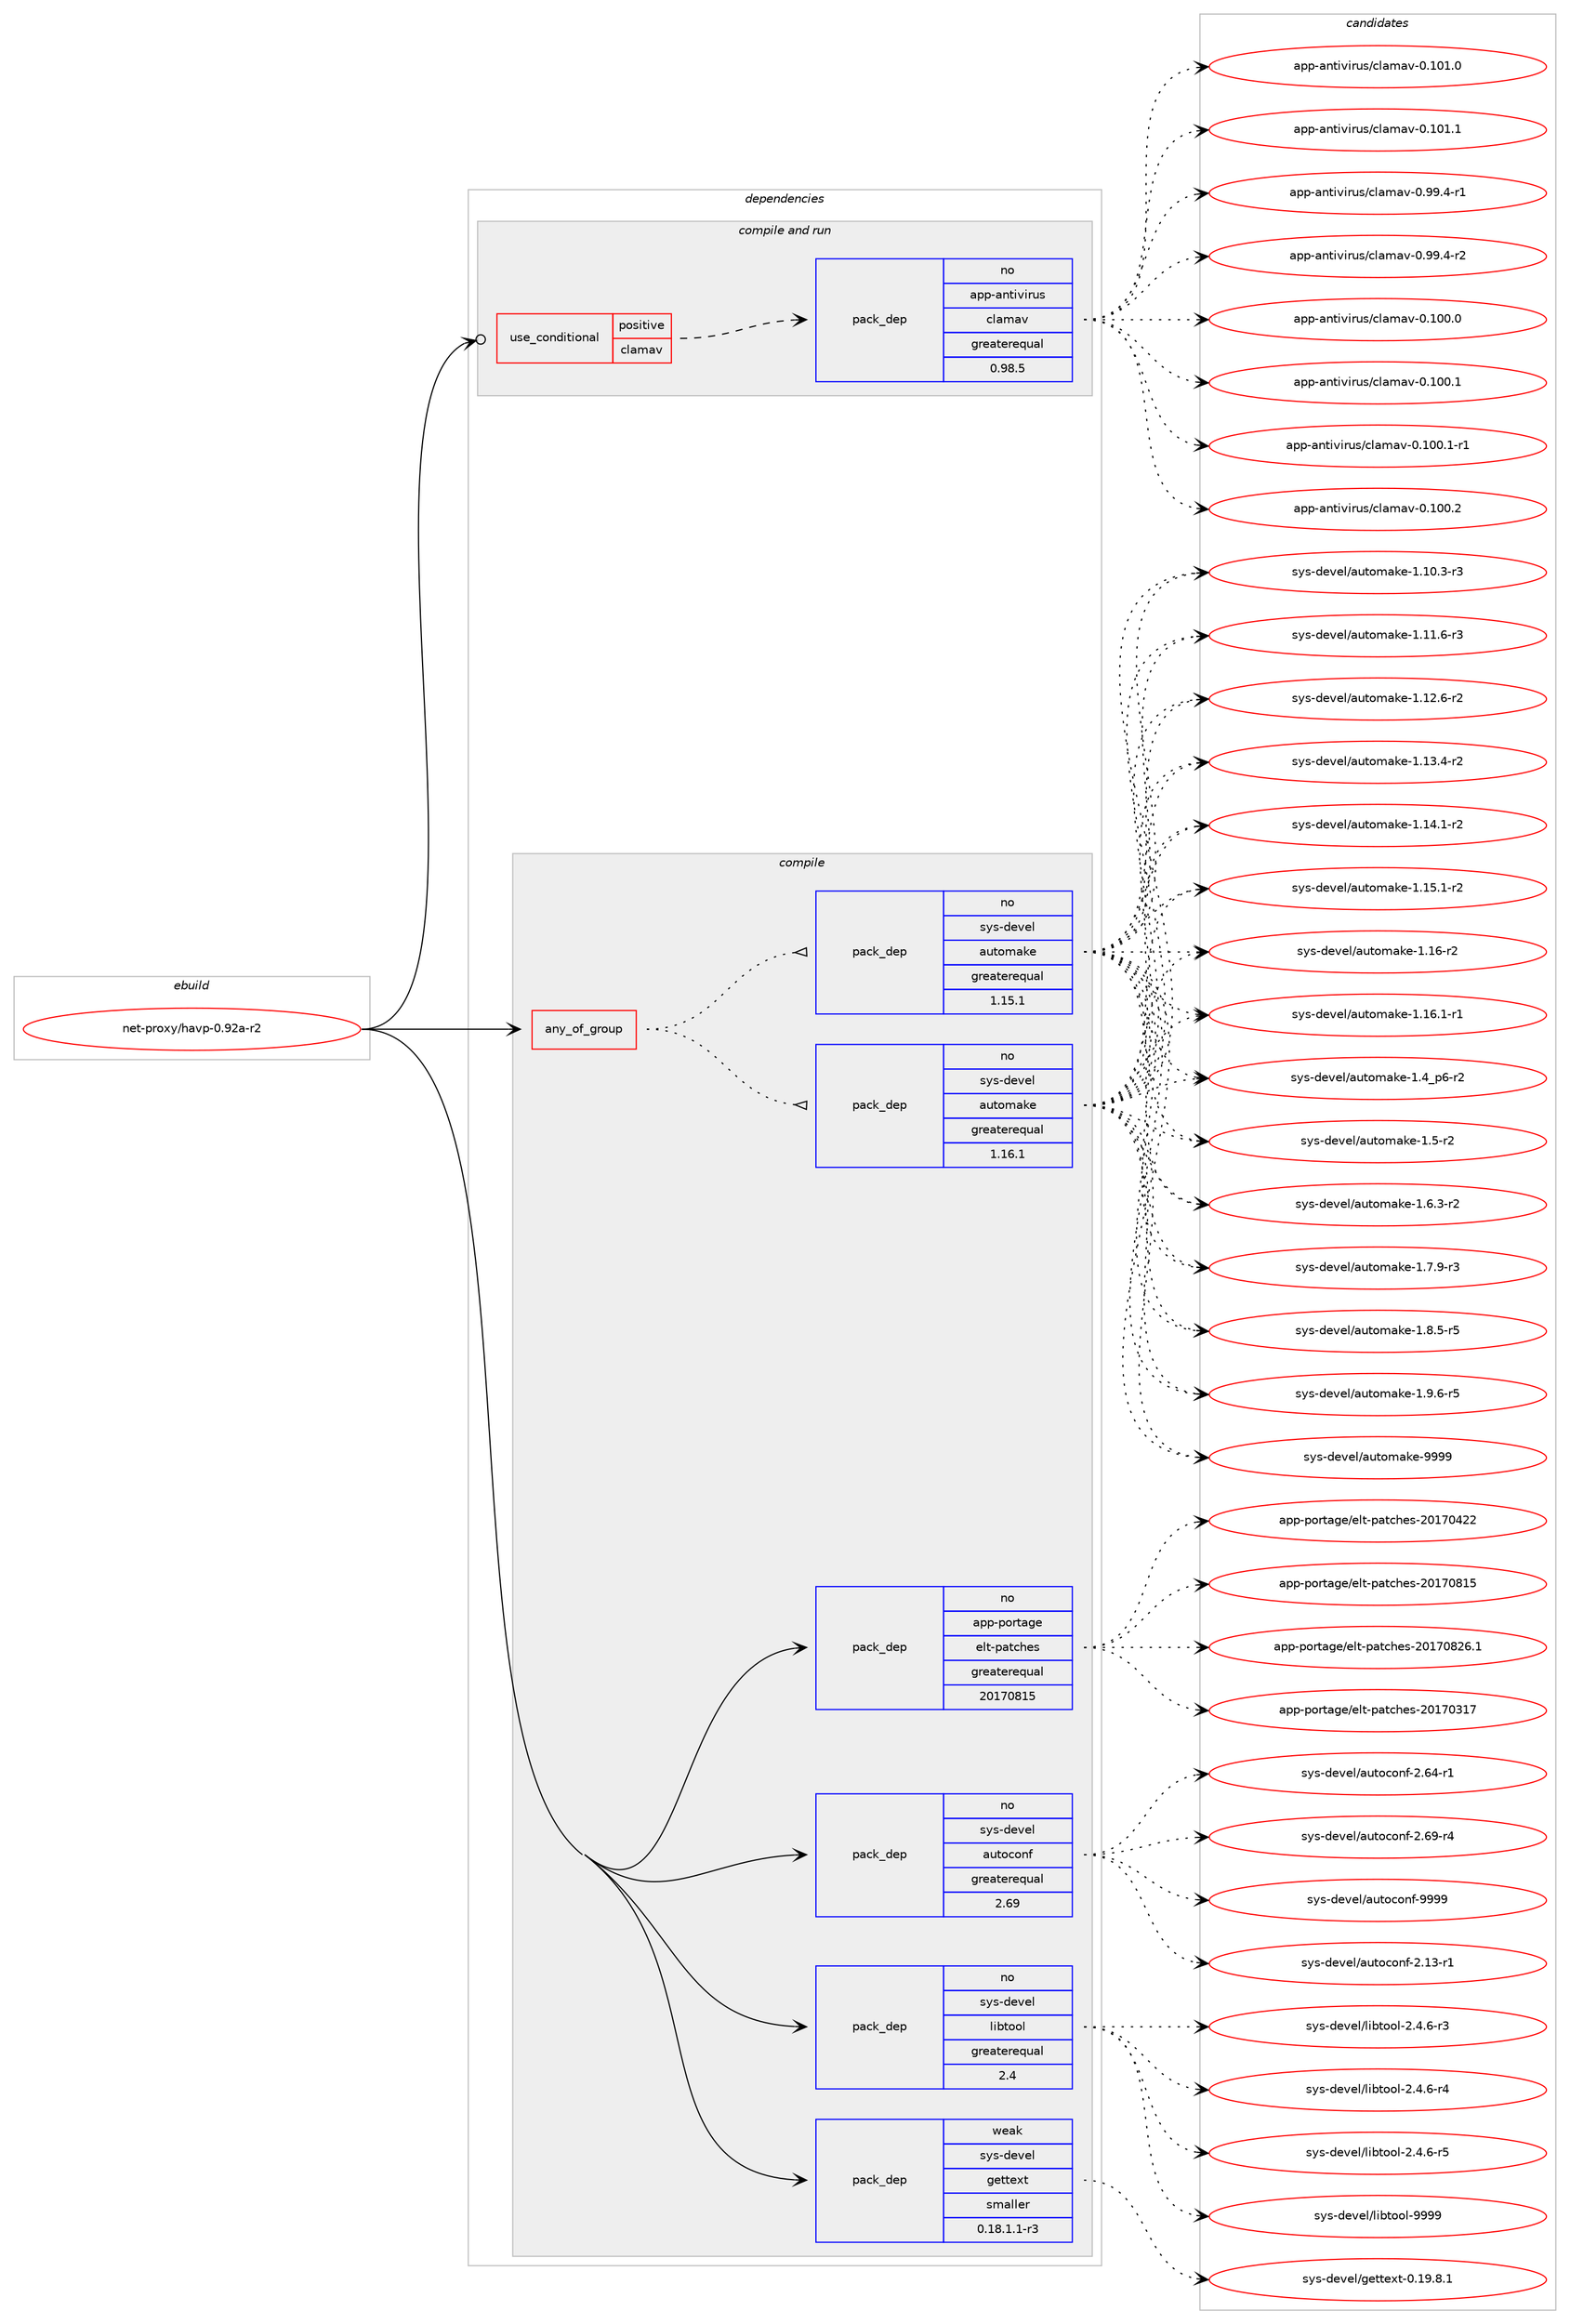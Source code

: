 digraph prolog {

# *************
# Graph options
# *************

newrank=true;
concentrate=true;
compound=true;
graph [rankdir=LR,fontname=Helvetica,fontsize=10,ranksep=1.5];#, ranksep=2.5, nodesep=0.2];
edge  [arrowhead=vee];
node  [fontname=Helvetica,fontsize=10];

# **********
# The ebuild
# **********

subgraph cluster_leftcol {
color=gray;
rank=same;
label=<<i>ebuild</i>>;
id [label="net-proxy/havp-0.92a-r2", color=red, width=4, href="../net-proxy/havp-0.92a-r2.svg"];
}

# ****************
# The dependencies
# ****************

subgraph cluster_midcol {
color=gray;
label=<<i>dependencies</i>>;
subgraph cluster_compile {
fillcolor="#eeeeee";
style=filled;
label=<<i>compile</i>>;
subgraph any26592 {
dependency1677655 [label=<<TABLE BORDER="0" CELLBORDER="1" CELLSPACING="0" CELLPADDING="4"><TR><TD CELLPADDING="10">any_of_group</TD></TR></TABLE>>, shape=none, color=red];subgraph pack1199659 {
dependency1677656 [label=<<TABLE BORDER="0" CELLBORDER="1" CELLSPACING="0" CELLPADDING="4" WIDTH="220"><TR><TD ROWSPAN="6" CELLPADDING="30">pack_dep</TD></TR><TR><TD WIDTH="110">no</TD></TR><TR><TD>sys-devel</TD></TR><TR><TD>automake</TD></TR><TR><TD>greaterequal</TD></TR><TR><TD>1.16.1</TD></TR></TABLE>>, shape=none, color=blue];
}
dependency1677655:e -> dependency1677656:w [weight=20,style="dotted",arrowhead="oinv"];
subgraph pack1199660 {
dependency1677657 [label=<<TABLE BORDER="0" CELLBORDER="1" CELLSPACING="0" CELLPADDING="4" WIDTH="220"><TR><TD ROWSPAN="6" CELLPADDING="30">pack_dep</TD></TR><TR><TD WIDTH="110">no</TD></TR><TR><TD>sys-devel</TD></TR><TR><TD>automake</TD></TR><TR><TD>greaterequal</TD></TR><TR><TD>1.15.1</TD></TR></TABLE>>, shape=none, color=blue];
}
dependency1677655:e -> dependency1677657:w [weight=20,style="dotted",arrowhead="oinv"];
}
id:e -> dependency1677655:w [weight=20,style="solid",arrowhead="vee"];
subgraph pack1199661 {
dependency1677658 [label=<<TABLE BORDER="0" CELLBORDER="1" CELLSPACING="0" CELLPADDING="4" WIDTH="220"><TR><TD ROWSPAN="6" CELLPADDING="30">pack_dep</TD></TR><TR><TD WIDTH="110">no</TD></TR><TR><TD>app-portage</TD></TR><TR><TD>elt-patches</TD></TR><TR><TD>greaterequal</TD></TR><TR><TD>20170815</TD></TR></TABLE>>, shape=none, color=blue];
}
id:e -> dependency1677658:w [weight=20,style="solid",arrowhead="vee"];
subgraph pack1199662 {
dependency1677659 [label=<<TABLE BORDER="0" CELLBORDER="1" CELLSPACING="0" CELLPADDING="4" WIDTH="220"><TR><TD ROWSPAN="6" CELLPADDING="30">pack_dep</TD></TR><TR><TD WIDTH="110">no</TD></TR><TR><TD>sys-devel</TD></TR><TR><TD>autoconf</TD></TR><TR><TD>greaterequal</TD></TR><TR><TD>2.69</TD></TR></TABLE>>, shape=none, color=blue];
}
id:e -> dependency1677659:w [weight=20,style="solid",arrowhead="vee"];
subgraph pack1199663 {
dependency1677660 [label=<<TABLE BORDER="0" CELLBORDER="1" CELLSPACING="0" CELLPADDING="4" WIDTH="220"><TR><TD ROWSPAN="6" CELLPADDING="30">pack_dep</TD></TR><TR><TD WIDTH="110">no</TD></TR><TR><TD>sys-devel</TD></TR><TR><TD>libtool</TD></TR><TR><TD>greaterequal</TD></TR><TR><TD>2.4</TD></TR></TABLE>>, shape=none, color=blue];
}
id:e -> dependency1677660:w [weight=20,style="solid",arrowhead="vee"];
subgraph pack1199664 {
dependency1677661 [label=<<TABLE BORDER="0" CELLBORDER="1" CELLSPACING="0" CELLPADDING="4" WIDTH="220"><TR><TD ROWSPAN="6" CELLPADDING="30">pack_dep</TD></TR><TR><TD WIDTH="110">weak</TD></TR><TR><TD>sys-devel</TD></TR><TR><TD>gettext</TD></TR><TR><TD>smaller</TD></TR><TR><TD>0.18.1.1-r3</TD></TR></TABLE>>, shape=none, color=blue];
}
id:e -> dependency1677661:w [weight=20,style="solid",arrowhead="vee"];
}
subgraph cluster_compileandrun {
fillcolor="#eeeeee";
style=filled;
label=<<i>compile and run</i>>;
subgraph cond450571 {
dependency1677662 [label=<<TABLE BORDER="0" CELLBORDER="1" CELLSPACING="0" CELLPADDING="4"><TR><TD ROWSPAN="3" CELLPADDING="10">use_conditional</TD></TR><TR><TD>positive</TD></TR><TR><TD>clamav</TD></TR></TABLE>>, shape=none, color=red];
subgraph pack1199665 {
dependency1677663 [label=<<TABLE BORDER="0" CELLBORDER="1" CELLSPACING="0" CELLPADDING="4" WIDTH="220"><TR><TD ROWSPAN="6" CELLPADDING="30">pack_dep</TD></TR><TR><TD WIDTH="110">no</TD></TR><TR><TD>app-antivirus</TD></TR><TR><TD>clamav</TD></TR><TR><TD>greaterequal</TD></TR><TR><TD>0.98.5</TD></TR></TABLE>>, shape=none, color=blue];
}
dependency1677662:e -> dependency1677663:w [weight=20,style="dashed",arrowhead="vee"];
}
id:e -> dependency1677662:w [weight=20,style="solid",arrowhead="odotvee"];
}
subgraph cluster_run {
fillcolor="#eeeeee";
style=filled;
label=<<i>run</i>>;
}
}

# **************
# The candidates
# **************

subgraph cluster_choices {
rank=same;
color=gray;
label=<<i>candidates</i>>;

subgraph choice1199659 {
color=black;
nodesep=1;
choice11512111545100101118101108479711711611110997107101454946494846514511451 [label="sys-devel/automake-1.10.3-r3", color=red, width=4,href="../sys-devel/automake-1.10.3-r3.svg"];
choice11512111545100101118101108479711711611110997107101454946494946544511451 [label="sys-devel/automake-1.11.6-r3", color=red, width=4,href="../sys-devel/automake-1.11.6-r3.svg"];
choice11512111545100101118101108479711711611110997107101454946495046544511450 [label="sys-devel/automake-1.12.6-r2", color=red, width=4,href="../sys-devel/automake-1.12.6-r2.svg"];
choice11512111545100101118101108479711711611110997107101454946495146524511450 [label="sys-devel/automake-1.13.4-r2", color=red, width=4,href="../sys-devel/automake-1.13.4-r2.svg"];
choice11512111545100101118101108479711711611110997107101454946495246494511450 [label="sys-devel/automake-1.14.1-r2", color=red, width=4,href="../sys-devel/automake-1.14.1-r2.svg"];
choice11512111545100101118101108479711711611110997107101454946495346494511450 [label="sys-devel/automake-1.15.1-r2", color=red, width=4,href="../sys-devel/automake-1.15.1-r2.svg"];
choice1151211154510010111810110847971171161111099710710145494649544511450 [label="sys-devel/automake-1.16-r2", color=red, width=4,href="../sys-devel/automake-1.16-r2.svg"];
choice11512111545100101118101108479711711611110997107101454946495446494511449 [label="sys-devel/automake-1.16.1-r1", color=red, width=4,href="../sys-devel/automake-1.16.1-r1.svg"];
choice115121115451001011181011084797117116111109971071014549465295112544511450 [label="sys-devel/automake-1.4_p6-r2", color=red, width=4,href="../sys-devel/automake-1.4_p6-r2.svg"];
choice11512111545100101118101108479711711611110997107101454946534511450 [label="sys-devel/automake-1.5-r2", color=red, width=4,href="../sys-devel/automake-1.5-r2.svg"];
choice115121115451001011181011084797117116111109971071014549465446514511450 [label="sys-devel/automake-1.6.3-r2", color=red, width=4,href="../sys-devel/automake-1.6.3-r2.svg"];
choice115121115451001011181011084797117116111109971071014549465546574511451 [label="sys-devel/automake-1.7.9-r3", color=red, width=4,href="../sys-devel/automake-1.7.9-r3.svg"];
choice115121115451001011181011084797117116111109971071014549465646534511453 [label="sys-devel/automake-1.8.5-r5", color=red, width=4,href="../sys-devel/automake-1.8.5-r5.svg"];
choice115121115451001011181011084797117116111109971071014549465746544511453 [label="sys-devel/automake-1.9.6-r5", color=red, width=4,href="../sys-devel/automake-1.9.6-r5.svg"];
choice115121115451001011181011084797117116111109971071014557575757 [label="sys-devel/automake-9999", color=red, width=4,href="../sys-devel/automake-9999.svg"];
dependency1677656:e -> choice11512111545100101118101108479711711611110997107101454946494846514511451:w [style=dotted,weight="100"];
dependency1677656:e -> choice11512111545100101118101108479711711611110997107101454946494946544511451:w [style=dotted,weight="100"];
dependency1677656:e -> choice11512111545100101118101108479711711611110997107101454946495046544511450:w [style=dotted,weight="100"];
dependency1677656:e -> choice11512111545100101118101108479711711611110997107101454946495146524511450:w [style=dotted,weight="100"];
dependency1677656:e -> choice11512111545100101118101108479711711611110997107101454946495246494511450:w [style=dotted,weight="100"];
dependency1677656:e -> choice11512111545100101118101108479711711611110997107101454946495346494511450:w [style=dotted,weight="100"];
dependency1677656:e -> choice1151211154510010111810110847971171161111099710710145494649544511450:w [style=dotted,weight="100"];
dependency1677656:e -> choice11512111545100101118101108479711711611110997107101454946495446494511449:w [style=dotted,weight="100"];
dependency1677656:e -> choice115121115451001011181011084797117116111109971071014549465295112544511450:w [style=dotted,weight="100"];
dependency1677656:e -> choice11512111545100101118101108479711711611110997107101454946534511450:w [style=dotted,weight="100"];
dependency1677656:e -> choice115121115451001011181011084797117116111109971071014549465446514511450:w [style=dotted,weight="100"];
dependency1677656:e -> choice115121115451001011181011084797117116111109971071014549465546574511451:w [style=dotted,weight="100"];
dependency1677656:e -> choice115121115451001011181011084797117116111109971071014549465646534511453:w [style=dotted,weight="100"];
dependency1677656:e -> choice115121115451001011181011084797117116111109971071014549465746544511453:w [style=dotted,weight="100"];
dependency1677656:e -> choice115121115451001011181011084797117116111109971071014557575757:w [style=dotted,weight="100"];
}
subgraph choice1199660 {
color=black;
nodesep=1;
choice11512111545100101118101108479711711611110997107101454946494846514511451 [label="sys-devel/automake-1.10.3-r3", color=red, width=4,href="../sys-devel/automake-1.10.3-r3.svg"];
choice11512111545100101118101108479711711611110997107101454946494946544511451 [label="sys-devel/automake-1.11.6-r3", color=red, width=4,href="../sys-devel/automake-1.11.6-r3.svg"];
choice11512111545100101118101108479711711611110997107101454946495046544511450 [label="sys-devel/automake-1.12.6-r2", color=red, width=4,href="../sys-devel/automake-1.12.6-r2.svg"];
choice11512111545100101118101108479711711611110997107101454946495146524511450 [label="sys-devel/automake-1.13.4-r2", color=red, width=4,href="../sys-devel/automake-1.13.4-r2.svg"];
choice11512111545100101118101108479711711611110997107101454946495246494511450 [label="sys-devel/automake-1.14.1-r2", color=red, width=4,href="../sys-devel/automake-1.14.1-r2.svg"];
choice11512111545100101118101108479711711611110997107101454946495346494511450 [label="sys-devel/automake-1.15.1-r2", color=red, width=4,href="../sys-devel/automake-1.15.1-r2.svg"];
choice1151211154510010111810110847971171161111099710710145494649544511450 [label="sys-devel/automake-1.16-r2", color=red, width=4,href="../sys-devel/automake-1.16-r2.svg"];
choice11512111545100101118101108479711711611110997107101454946495446494511449 [label="sys-devel/automake-1.16.1-r1", color=red, width=4,href="../sys-devel/automake-1.16.1-r1.svg"];
choice115121115451001011181011084797117116111109971071014549465295112544511450 [label="sys-devel/automake-1.4_p6-r2", color=red, width=4,href="../sys-devel/automake-1.4_p6-r2.svg"];
choice11512111545100101118101108479711711611110997107101454946534511450 [label="sys-devel/automake-1.5-r2", color=red, width=4,href="../sys-devel/automake-1.5-r2.svg"];
choice115121115451001011181011084797117116111109971071014549465446514511450 [label="sys-devel/automake-1.6.3-r2", color=red, width=4,href="../sys-devel/automake-1.6.3-r2.svg"];
choice115121115451001011181011084797117116111109971071014549465546574511451 [label="sys-devel/automake-1.7.9-r3", color=red, width=4,href="../sys-devel/automake-1.7.9-r3.svg"];
choice115121115451001011181011084797117116111109971071014549465646534511453 [label="sys-devel/automake-1.8.5-r5", color=red, width=4,href="../sys-devel/automake-1.8.5-r5.svg"];
choice115121115451001011181011084797117116111109971071014549465746544511453 [label="sys-devel/automake-1.9.6-r5", color=red, width=4,href="../sys-devel/automake-1.9.6-r5.svg"];
choice115121115451001011181011084797117116111109971071014557575757 [label="sys-devel/automake-9999", color=red, width=4,href="../sys-devel/automake-9999.svg"];
dependency1677657:e -> choice11512111545100101118101108479711711611110997107101454946494846514511451:w [style=dotted,weight="100"];
dependency1677657:e -> choice11512111545100101118101108479711711611110997107101454946494946544511451:w [style=dotted,weight="100"];
dependency1677657:e -> choice11512111545100101118101108479711711611110997107101454946495046544511450:w [style=dotted,weight="100"];
dependency1677657:e -> choice11512111545100101118101108479711711611110997107101454946495146524511450:w [style=dotted,weight="100"];
dependency1677657:e -> choice11512111545100101118101108479711711611110997107101454946495246494511450:w [style=dotted,weight="100"];
dependency1677657:e -> choice11512111545100101118101108479711711611110997107101454946495346494511450:w [style=dotted,weight="100"];
dependency1677657:e -> choice1151211154510010111810110847971171161111099710710145494649544511450:w [style=dotted,weight="100"];
dependency1677657:e -> choice11512111545100101118101108479711711611110997107101454946495446494511449:w [style=dotted,weight="100"];
dependency1677657:e -> choice115121115451001011181011084797117116111109971071014549465295112544511450:w [style=dotted,weight="100"];
dependency1677657:e -> choice11512111545100101118101108479711711611110997107101454946534511450:w [style=dotted,weight="100"];
dependency1677657:e -> choice115121115451001011181011084797117116111109971071014549465446514511450:w [style=dotted,weight="100"];
dependency1677657:e -> choice115121115451001011181011084797117116111109971071014549465546574511451:w [style=dotted,weight="100"];
dependency1677657:e -> choice115121115451001011181011084797117116111109971071014549465646534511453:w [style=dotted,weight="100"];
dependency1677657:e -> choice115121115451001011181011084797117116111109971071014549465746544511453:w [style=dotted,weight="100"];
dependency1677657:e -> choice115121115451001011181011084797117116111109971071014557575757:w [style=dotted,weight="100"];
}
subgraph choice1199661 {
color=black;
nodesep=1;
choice97112112451121111141169710310147101108116451129711699104101115455048495548514955 [label="app-portage/elt-patches-20170317", color=red, width=4,href="../app-portage/elt-patches-20170317.svg"];
choice97112112451121111141169710310147101108116451129711699104101115455048495548525050 [label="app-portage/elt-patches-20170422", color=red, width=4,href="../app-portage/elt-patches-20170422.svg"];
choice97112112451121111141169710310147101108116451129711699104101115455048495548564953 [label="app-portage/elt-patches-20170815", color=red, width=4,href="../app-portage/elt-patches-20170815.svg"];
choice971121124511211111411697103101471011081164511297116991041011154550484955485650544649 [label="app-portage/elt-patches-20170826.1", color=red, width=4,href="../app-portage/elt-patches-20170826.1.svg"];
dependency1677658:e -> choice97112112451121111141169710310147101108116451129711699104101115455048495548514955:w [style=dotted,weight="100"];
dependency1677658:e -> choice97112112451121111141169710310147101108116451129711699104101115455048495548525050:w [style=dotted,weight="100"];
dependency1677658:e -> choice97112112451121111141169710310147101108116451129711699104101115455048495548564953:w [style=dotted,weight="100"];
dependency1677658:e -> choice971121124511211111411697103101471011081164511297116991041011154550484955485650544649:w [style=dotted,weight="100"];
}
subgraph choice1199662 {
color=black;
nodesep=1;
choice1151211154510010111810110847971171161119911111010245504649514511449 [label="sys-devel/autoconf-2.13-r1", color=red, width=4,href="../sys-devel/autoconf-2.13-r1.svg"];
choice1151211154510010111810110847971171161119911111010245504654524511449 [label="sys-devel/autoconf-2.64-r1", color=red, width=4,href="../sys-devel/autoconf-2.64-r1.svg"];
choice1151211154510010111810110847971171161119911111010245504654574511452 [label="sys-devel/autoconf-2.69-r4", color=red, width=4,href="../sys-devel/autoconf-2.69-r4.svg"];
choice115121115451001011181011084797117116111991111101024557575757 [label="sys-devel/autoconf-9999", color=red, width=4,href="../sys-devel/autoconf-9999.svg"];
dependency1677659:e -> choice1151211154510010111810110847971171161119911111010245504649514511449:w [style=dotted,weight="100"];
dependency1677659:e -> choice1151211154510010111810110847971171161119911111010245504654524511449:w [style=dotted,weight="100"];
dependency1677659:e -> choice1151211154510010111810110847971171161119911111010245504654574511452:w [style=dotted,weight="100"];
dependency1677659:e -> choice115121115451001011181011084797117116111991111101024557575757:w [style=dotted,weight="100"];
}
subgraph choice1199663 {
color=black;
nodesep=1;
choice1151211154510010111810110847108105981161111111084550465246544511451 [label="sys-devel/libtool-2.4.6-r3", color=red, width=4,href="../sys-devel/libtool-2.4.6-r3.svg"];
choice1151211154510010111810110847108105981161111111084550465246544511452 [label="sys-devel/libtool-2.4.6-r4", color=red, width=4,href="../sys-devel/libtool-2.4.6-r4.svg"];
choice1151211154510010111810110847108105981161111111084550465246544511453 [label="sys-devel/libtool-2.4.6-r5", color=red, width=4,href="../sys-devel/libtool-2.4.6-r5.svg"];
choice1151211154510010111810110847108105981161111111084557575757 [label="sys-devel/libtool-9999", color=red, width=4,href="../sys-devel/libtool-9999.svg"];
dependency1677660:e -> choice1151211154510010111810110847108105981161111111084550465246544511451:w [style=dotted,weight="100"];
dependency1677660:e -> choice1151211154510010111810110847108105981161111111084550465246544511452:w [style=dotted,weight="100"];
dependency1677660:e -> choice1151211154510010111810110847108105981161111111084550465246544511453:w [style=dotted,weight="100"];
dependency1677660:e -> choice1151211154510010111810110847108105981161111111084557575757:w [style=dotted,weight="100"];
}
subgraph choice1199664 {
color=black;
nodesep=1;
choice1151211154510010111810110847103101116116101120116454846495746564649 [label="sys-devel/gettext-0.19.8.1", color=red, width=4,href="../sys-devel/gettext-0.19.8.1.svg"];
dependency1677661:e -> choice1151211154510010111810110847103101116116101120116454846495746564649:w [style=dotted,weight="100"];
}
subgraph choice1199665 {
color=black;
nodesep=1;
choice971121124597110116105118105114117115479910897109971184548464948484648 [label="app-antivirus/clamav-0.100.0", color=red, width=4,href="../app-antivirus/clamav-0.100.0.svg"];
choice971121124597110116105118105114117115479910897109971184548464948484649 [label="app-antivirus/clamav-0.100.1", color=red, width=4,href="../app-antivirus/clamav-0.100.1.svg"];
choice9711211245971101161051181051141171154799108971099711845484649484846494511449 [label="app-antivirus/clamav-0.100.1-r1", color=red, width=4,href="../app-antivirus/clamav-0.100.1-r1.svg"];
choice971121124597110116105118105114117115479910897109971184548464948484650 [label="app-antivirus/clamav-0.100.2", color=red, width=4,href="../app-antivirus/clamav-0.100.2.svg"];
choice971121124597110116105118105114117115479910897109971184548464948494648 [label="app-antivirus/clamav-0.101.0", color=red, width=4,href="../app-antivirus/clamav-0.101.0.svg"];
choice971121124597110116105118105114117115479910897109971184548464948494649 [label="app-antivirus/clamav-0.101.1", color=red, width=4,href="../app-antivirus/clamav-0.101.1.svg"];
choice97112112459711011610511810511411711547991089710997118454846575746524511449 [label="app-antivirus/clamav-0.99.4-r1", color=red, width=4,href="../app-antivirus/clamav-0.99.4-r1.svg"];
choice97112112459711011610511810511411711547991089710997118454846575746524511450 [label="app-antivirus/clamav-0.99.4-r2", color=red, width=4,href="../app-antivirus/clamav-0.99.4-r2.svg"];
dependency1677663:e -> choice971121124597110116105118105114117115479910897109971184548464948484648:w [style=dotted,weight="100"];
dependency1677663:e -> choice971121124597110116105118105114117115479910897109971184548464948484649:w [style=dotted,weight="100"];
dependency1677663:e -> choice9711211245971101161051181051141171154799108971099711845484649484846494511449:w [style=dotted,weight="100"];
dependency1677663:e -> choice971121124597110116105118105114117115479910897109971184548464948484650:w [style=dotted,weight="100"];
dependency1677663:e -> choice971121124597110116105118105114117115479910897109971184548464948494648:w [style=dotted,weight="100"];
dependency1677663:e -> choice971121124597110116105118105114117115479910897109971184548464948494649:w [style=dotted,weight="100"];
dependency1677663:e -> choice97112112459711011610511810511411711547991089710997118454846575746524511449:w [style=dotted,weight="100"];
dependency1677663:e -> choice97112112459711011610511810511411711547991089710997118454846575746524511450:w [style=dotted,weight="100"];
}
}

}
